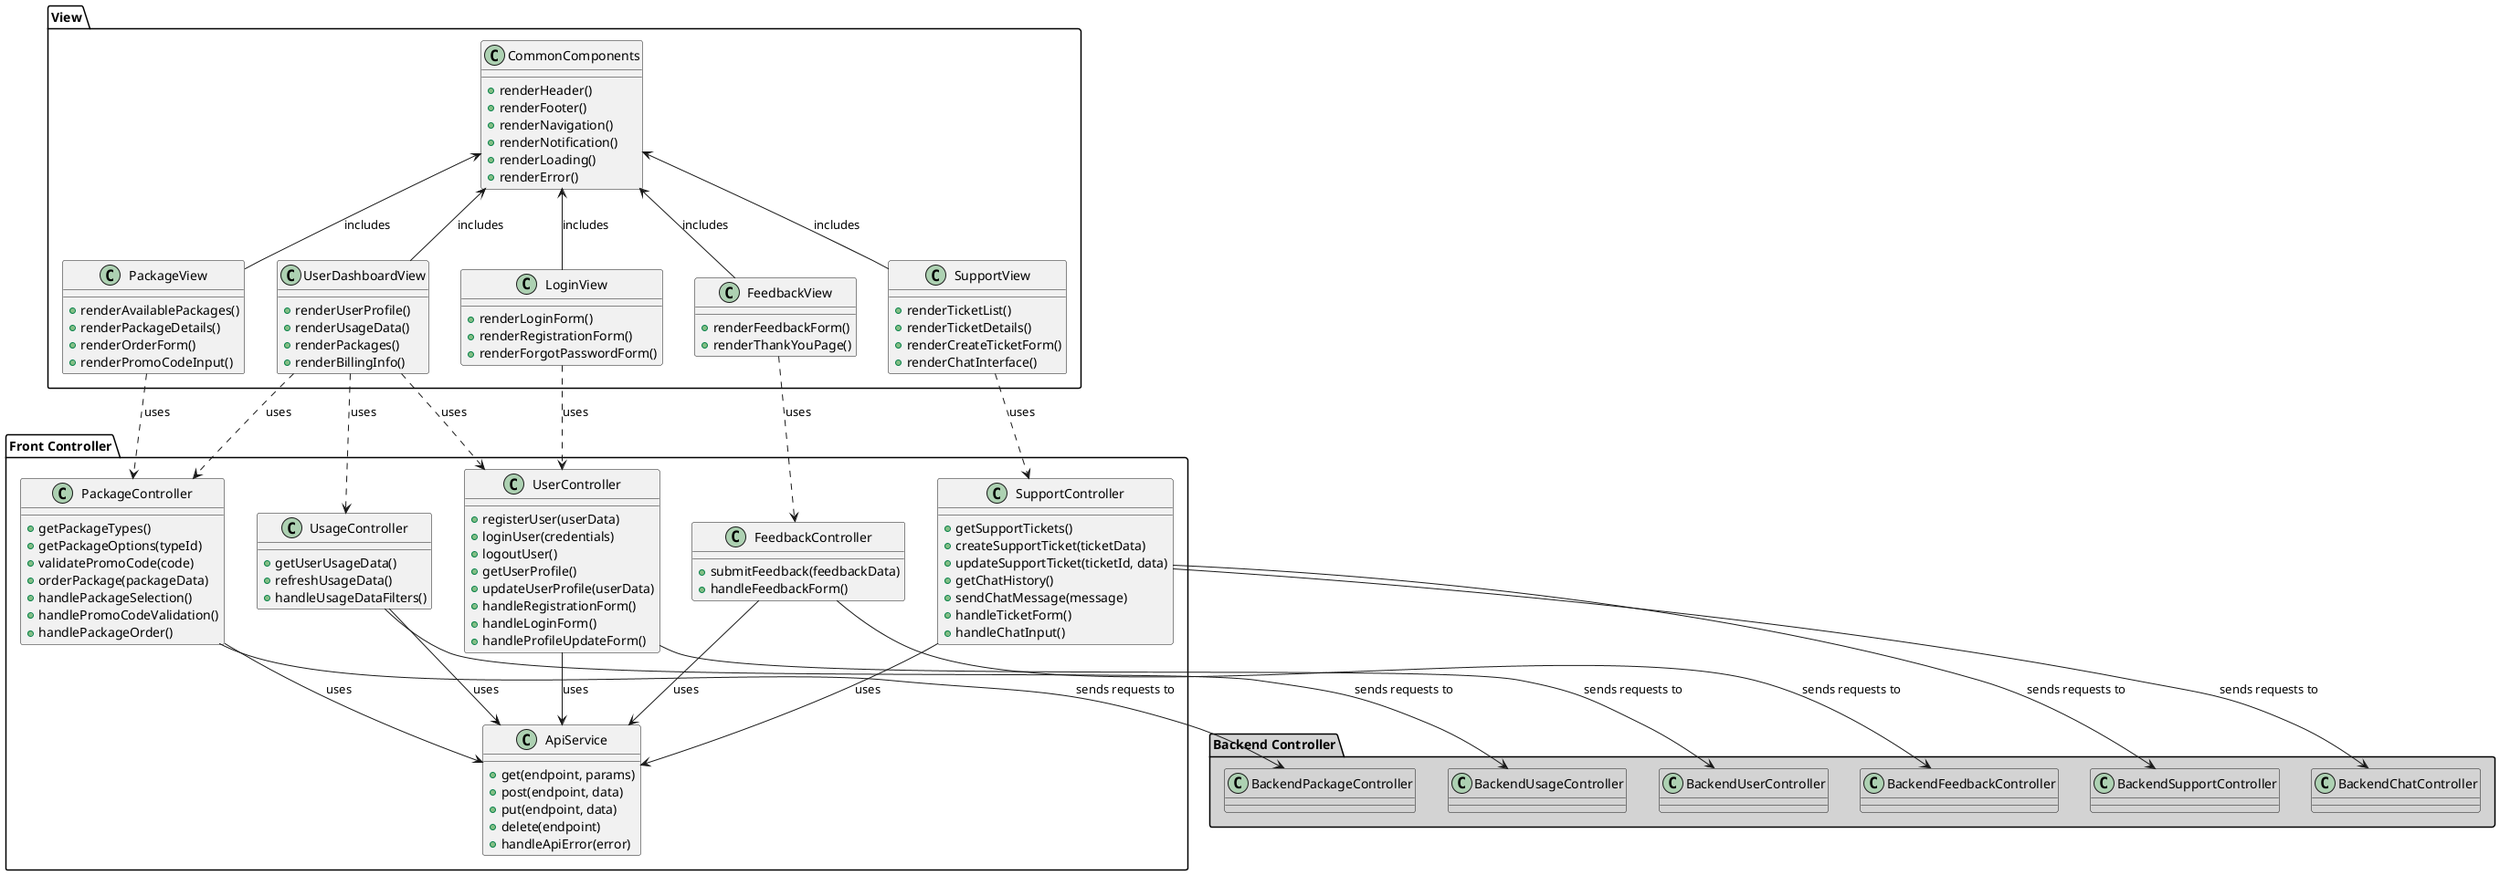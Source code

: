 @startuml Frontend Class Diagram (MVC)

package "View" {
  class UserDashboardView {
    +renderUserProfile()
    +renderUsageData()
    +renderPackages()
    +renderBillingInfo()
  }

  class PackageView {
    +renderAvailablePackages()
    +renderPackageDetails()
    +renderOrderForm()
    +renderPromoCodeInput()
  }

  class SupportView {
    +renderTicketList()
    +renderTicketDetails()
    +renderCreateTicketForm()
    +renderChatInterface()
  }

  class FeedbackView {
    +renderFeedbackForm()
    +renderThankYouPage()
  }

  class LoginView {
    +renderLoginForm()
    +renderRegistrationForm()
    +renderForgotPasswordForm()
  }

  class CommonComponents {
    +renderHeader()
    +renderFooter()
    +renderNavigation()
    +renderNotification()
    +renderLoading()
    +renderError()
  }
}

package "Front Controller" {
  class UserController {
    +registerUser(userData)
    +loginUser(credentials)
    +logoutUser()
    +getUserProfile()
    +updateUserProfile(userData)
    +handleRegistrationForm()
    +handleLoginForm()
    +handleProfileUpdateForm()
  }

  class PackageController {
    +getPackageTypes()
    +getPackageOptions(typeId)
    +validatePromoCode(code)
    +orderPackage(packageData)
    +handlePackageSelection()
    +handlePromoCodeValidation()
    +handlePackageOrder()
  }

  class UsageController {
    +getUserUsageData()
    +refreshUsageData()
    +handleUsageDataFilters()
  }

  class SupportController {
    +getSupportTickets()
    +createSupportTicket(ticketData)
    +updateSupportTicket(ticketId, data)
    +getChatHistory()
    +sendChatMessage(message)
    +handleTicketForm()
    +handleChatInput()
  }

  class FeedbackController {
    +submitFeedback(feedbackData)
    +handleFeedbackForm()
  }

  class ApiService {
    +get(endpoint, params)
    +post(endpoint, data)
    +put(endpoint, data)
    +delete(endpoint)
    +handleApiError(error)
  }
}

package "Backend Controller" #lightgray {
  class BackendUserController #lightgray
  class BackendPackageController #lightgray
  class BackendUsageController #lightgray
  class BackendSupportController #lightgray
  class BackendChatController #lightgray
  class BackendFeedbackController #lightgray
}

' View to Front Controller relationships
UserDashboardView ..> UserController : uses
UserDashboardView ..> UsageController : uses
UserDashboardView ..> PackageController : uses

PackageView ..> PackageController : uses

SupportView ..> SupportController : uses

FeedbackView ..> FeedbackController : uses

LoginView ..> UserController : uses

' Front Controller to Backend Controller relationships
UserController --> ApiService : uses
UserController --> BackendUserController : sends requests to

PackageController --> ApiService : uses
PackageController --> BackendPackageController : sends requests to

UsageController --> ApiService : uses
UsageController --> BackendUsageController : sends requests to

SupportController --> ApiService : uses
SupportController --> BackendSupportController : sends requests to
SupportController --> BackendChatController : sends requests to

FeedbackController --> ApiService : uses
FeedbackController --> BackendFeedbackController : sends requests to

' Common dependencies
CommonComponents <-- UserDashboardView : includes
CommonComponents <-- PackageView : includes
CommonComponents <-- SupportView : includes
CommonComponents <-- FeedbackView : includes
CommonComponents <-- LoginView : includes

@enduml